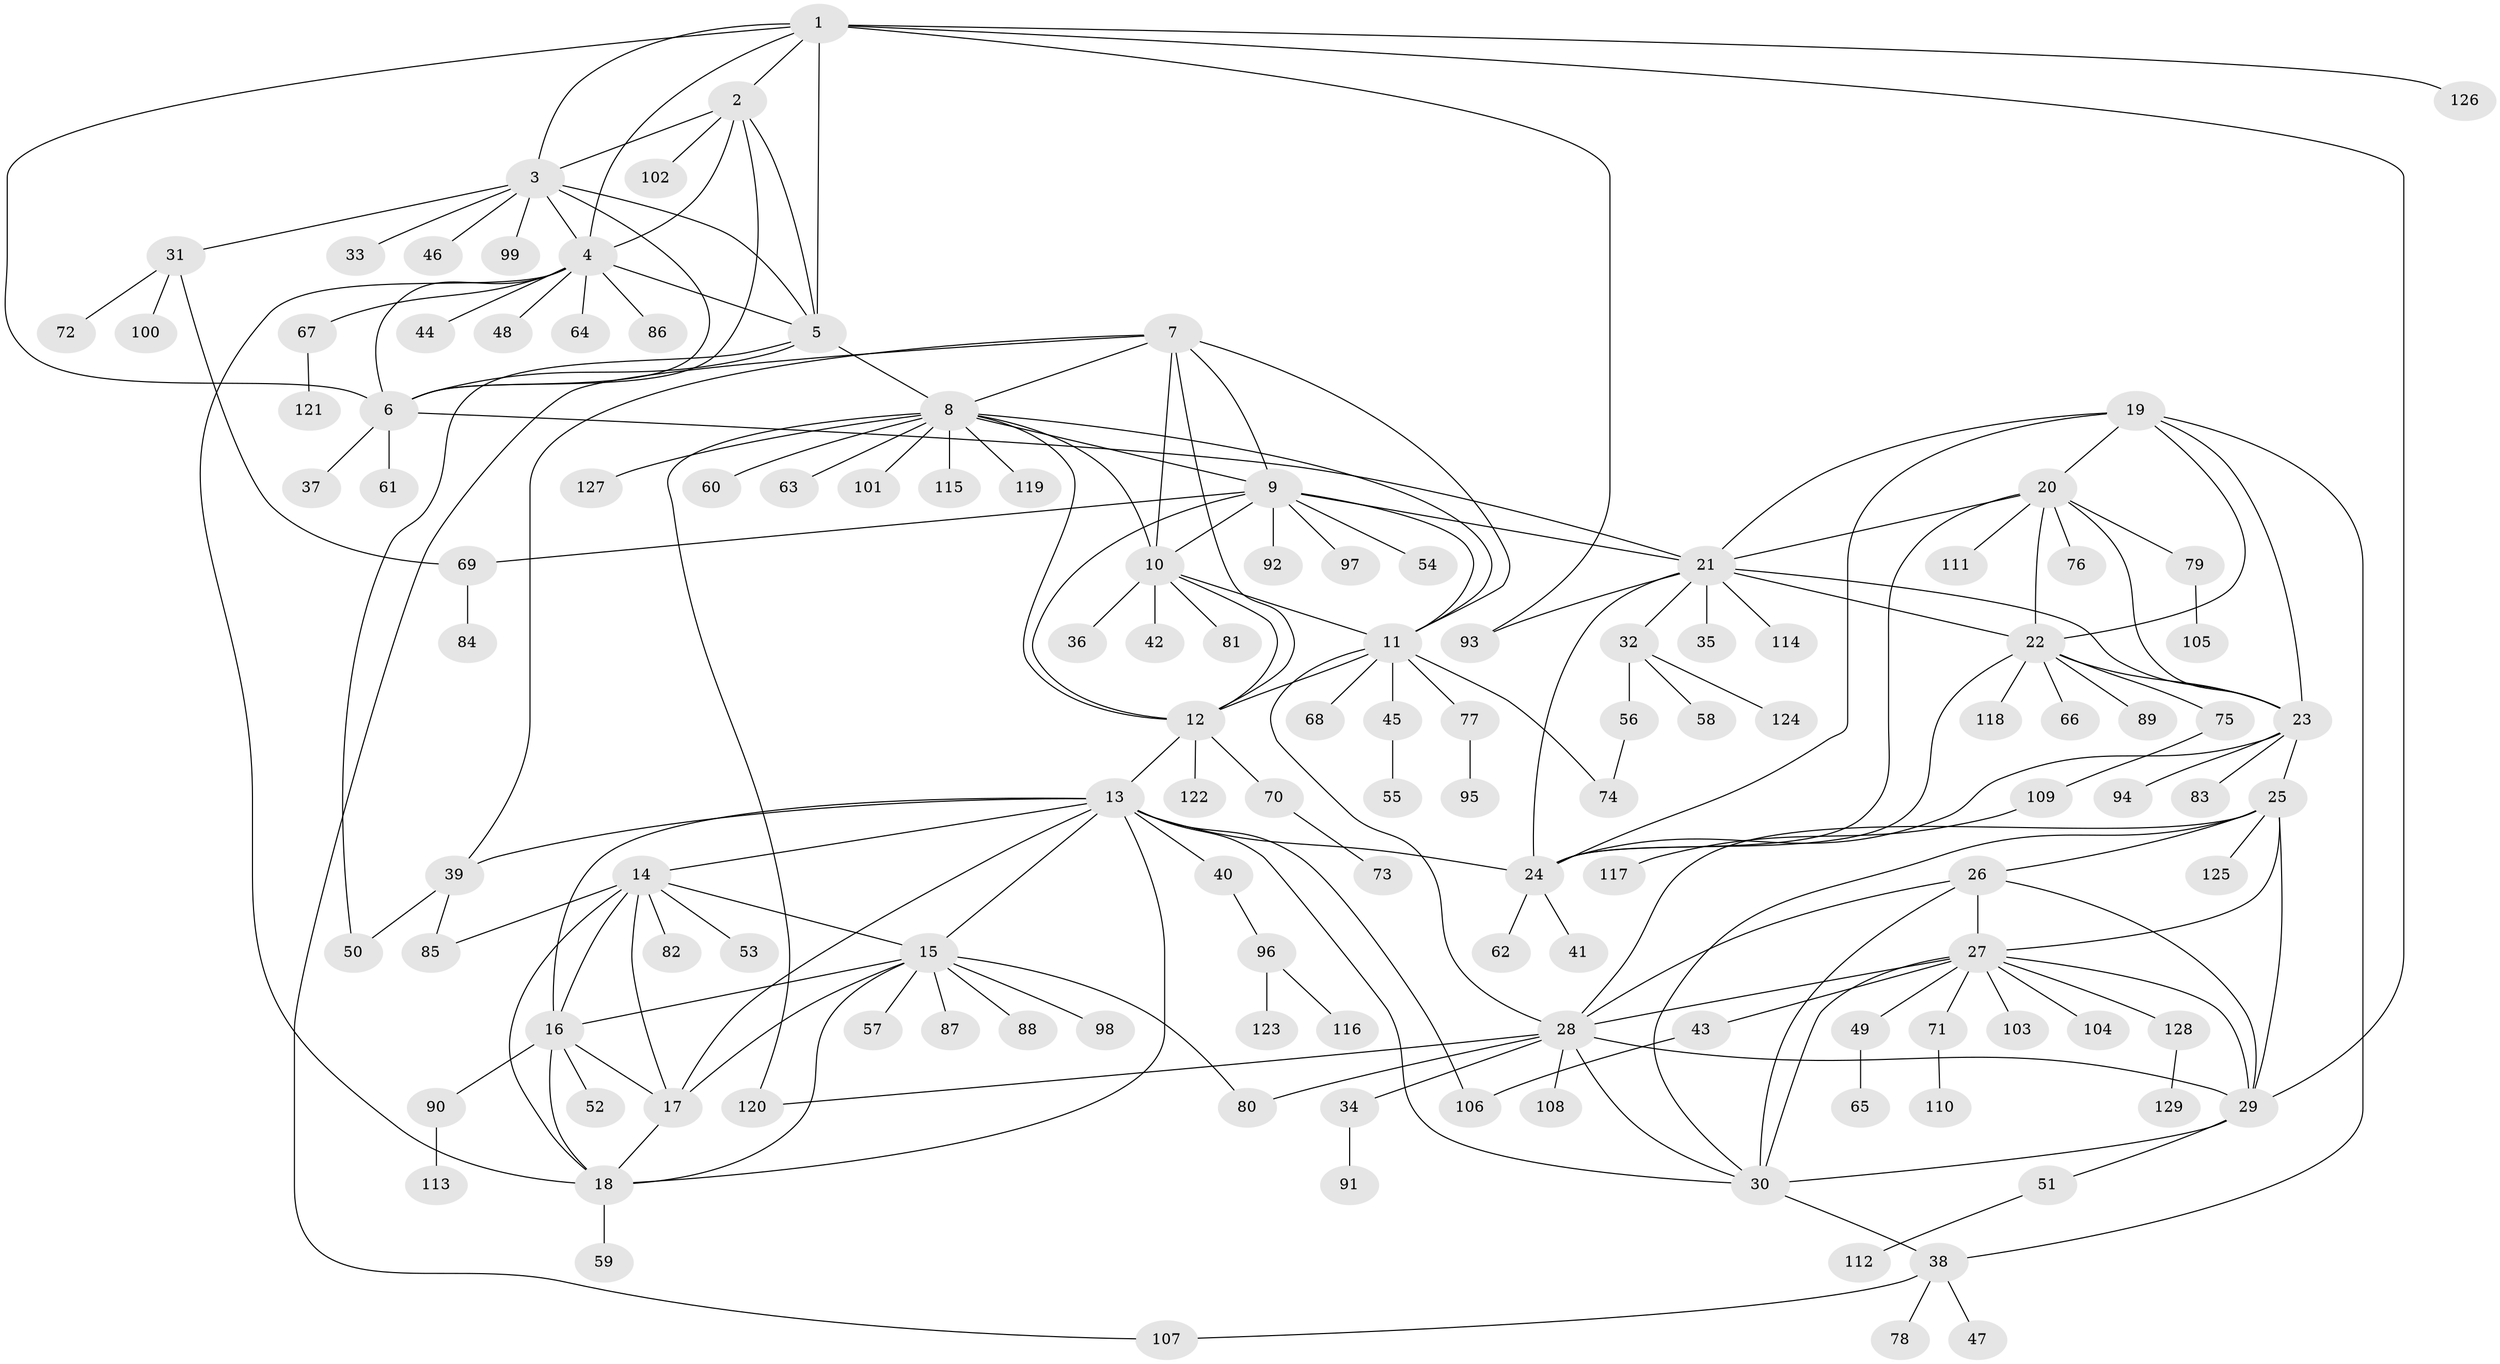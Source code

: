 // coarse degree distribution, {7: 0.041237113402061855, 6: 0.07216494845360824, 8: 0.010309278350515464, 10: 0.041237113402061855, 13: 0.010309278350515464, 9: 0.030927835051546393, 14: 0.010309278350515464, 5: 0.041237113402061855, 3: 0.020618556701030927, 4: 0.010309278350515464, 1: 0.5979381443298969, 2: 0.1134020618556701}
// Generated by graph-tools (version 1.1) at 2025/24/03/03/25 07:24:17]
// undirected, 129 vertices, 195 edges
graph export_dot {
graph [start="1"]
  node [color=gray90,style=filled];
  1;
  2;
  3;
  4;
  5;
  6;
  7;
  8;
  9;
  10;
  11;
  12;
  13;
  14;
  15;
  16;
  17;
  18;
  19;
  20;
  21;
  22;
  23;
  24;
  25;
  26;
  27;
  28;
  29;
  30;
  31;
  32;
  33;
  34;
  35;
  36;
  37;
  38;
  39;
  40;
  41;
  42;
  43;
  44;
  45;
  46;
  47;
  48;
  49;
  50;
  51;
  52;
  53;
  54;
  55;
  56;
  57;
  58;
  59;
  60;
  61;
  62;
  63;
  64;
  65;
  66;
  67;
  68;
  69;
  70;
  71;
  72;
  73;
  74;
  75;
  76;
  77;
  78;
  79;
  80;
  81;
  82;
  83;
  84;
  85;
  86;
  87;
  88;
  89;
  90;
  91;
  92;
  93;
  94;
  95;
  96;
  97;
  98;
  99;
  100;
  101;
  102;
  103;
  104;
  105;
  106;
  107;
  108;
  109;
  110;
  111;
  112;
  113;
  114;
  115;
  116;
  117;
  118;
  119;
  120;
  121;
  122;
  123;
  124;
  125;
  126;
  127;
  128;
  129;
  1 -- 2;
  1 -- 3;
  1 -- 4;
  1 -- 5;
  1 -- 6;
  1 -- 29;
  1 -- 93;
  1 -- 126;
  2 -- 3;
  2 -- 4;
  2 -- 5;
  2 -- 6;
  2 -- 102;
  3 -- 4;
  3 -- 5;
  3 -- 6;
  3 -- 31;
  3 -- 33;
  3 -- 46;
  3 -- 99;
  4 -- 5;
  4 -- 6;
  4 -- 18;
  4 -- 44;
  4 -- 48;
  4 -- 64;
  4 -- 67;
  4 -- 86;
  5 -- 6;
  5 -- 8;
  5 -- 50;
  6 -- 21;
  6 -- 37;
  6 -- 61;
  7 -- 8;
  7 -- 9;
  7 -- 10;
  7 -- 11;
  7 -- 12;
  7 -- 39;
  7 -- 107;
  8 -- 9;
  8 -- 10;
  8 -- 11;
  8 -- 12;
  8 -- 60;
  8 -- 63;
  8 -- 101;
  8 -- 115;
  8 -- 119;
  8 -- 120;
  8 -- 127;
  9 -- 10;
  9 -- 11;
  9 -- 12;
  9 -- 21;
  9 -- 54;
  9 -- 69;
  9 -- 92;
  9 -- 97;
  10 -- 11;
  10 -- 12;
  10 -- 36;
  10 -- 42;
  10 -- 81;
  11 -- 12;
  11 -- 28;
  11 -- 45;
  11 -- 68;
  11 -- 74;
  11 -- 77;
  12 -- 13;
  12 -- 70;
  12 -- 122;
  13 -- 14;
  13 -- 15;
  13 -- 16;
  13 -- 17;
  13 -- 18;
  13 -- 24;
  13 -- 30;
  13 -- 39;
  13 -- 40;
  13 -- 106;
  14 -- 15;
  14 -- 16;
  14 -- 17;
  14 -- 18;
  14 -- 53;
  14 -- 82;
  14 -- 85;
  15 -- 16;
  15 -- 17;
  15 -- 18;
  15 -- 57;
  15 -- 80;
  15 -- 87;
  15 -- 88;
  15 -- 98;
  16 -- 17;
  16 -- 18;
  16 -- 52;
  16 -- 90;
  17 -- 18;
  18 -- 59;
  19 -- 20;
  19 -- 21;
  19 -- 22;
  19 -- 23;
  19 -- 24;
  19 -- 38;
  20 -- 21;
  20 -- 22;
  20 -- 23;
  20 -- 24;
  20 -- 76;
  20 -- 79;
  20 -- 111;
  21 -- 22;
  21 -- 23;
  21 -- 24;
  21 -- 32;
  21 -- 35;
  21 -- 93;
  21 -- 114;
  22 -- 23;
  22 -- 24;
  22 -- 66;
  22 -- 75;
  22 -- 89;
  22 -- 118;
  23 -- 24;
  23 -- 25;
  23 -- 83;
  23 -- 94;
  24 -- 41;
  24 -- 62;
  25 -- 26;
  25 -- 27;
  25 -- 28;
  25 -- 29;
  25 -- 30;
  25 -- 125;
  26 -- 27;
  26 -- 28;
  26 -- 29;
  26 -- 30;
  27 -- 28;
  27 -- 29;
  27 -- 30;
  27 -- 43;
  27 -- 49;
  27 -- 71;
  27 -- 103;
  27 -- 104;
  27 -- 128;
  28 -- 29;
  28 -- 30;
  28 -- 34;
  28 -- 80;
  28 -- 108;
  28 -- 120;
  29 -- 30;
  29 -- 51;
  30 -- 38;
  31 -- 69;
  31 -- 72;
  31 -- 100;
  32 -- 56;
  32 -- 58;
  32 -- 124;
  34 -- 91;
  38 -- 47;
  38 -- 78;
  38 -- 107;
  39 -- 50;
  39 -- 85;
  40 -- 96;
  43 -- 106;
  45 -- 55;
  49 -- 65;
  51 -- 112;
  56 -- 74;
  67 -- 121;
  69 -- 84;
  70 -- 73;
  71 -- 110;
  75 -- 109;
  77 -- 95;
  79 -- 105;
  90 -- 113;
  96 -- 116;
  96 -- 123;
  109 -- 117;
  128 -- 129;
}
